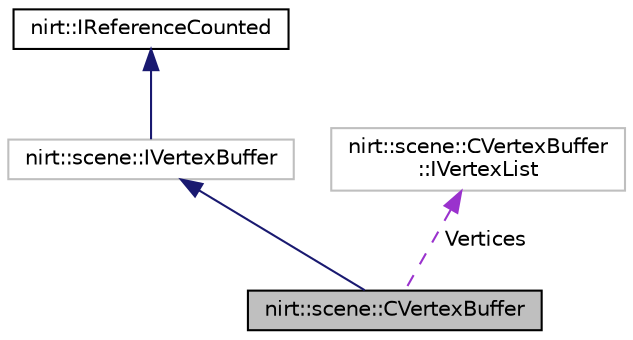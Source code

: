 digraph "nirt::scene::CVertexBuffer"
{
 // LATEX_PDF_SIZE
  edge [fontname="Helvetica",fontsize="10",labelfontname="Helvetica",labelfontsize="10"];
  node [fontname="Helvetica",fontsize="10",shape=record];
  Node1 [label="nirt::scene::CVertexBuffer",height=0.2,width=0.4,color="black", fillcolor="grey75", style="filled", fontcolor="black",tooltip=" "];
  Node2 -> Node1 [dir="back",color="midnightblue",fontsize="10",style="solid",fontname="Helvetica"];
  Node2 [label="nirt::scene::IVertexBuffer",height=0.2,width=0.4,color="grey75", fillcolor="white", style="filled",URL="$classnirt_1_1scene_1_1IVertexBuffer.html",tooltip=" "];
  Node3 -> Node2 [dir="back",color="midnightblue",fontsize="10",style="solid",fontname="Helvetica"];
  Node3 [label="nirt::IReferenceCounted",height=0.2,width=0.4,color="black", fillcolor="white", style="filled",URL="$classnirt_1_1IReferenceCounted.html",tooltip="Base class of most objects of the Nirtcpp Engine."];
  Node4 -> Node1 [dir="back",color="darkorchid3",fontsize="10",style="dashed",label=" Vertices" ,fontname="Helvetica"];
  Node4 [label="nirt::scene::CVertexBuffer\l::IVertexList",height=0.2,width=0.4,color="grey75", fillcolor="white", style="filled",tooltip=" "];
}
